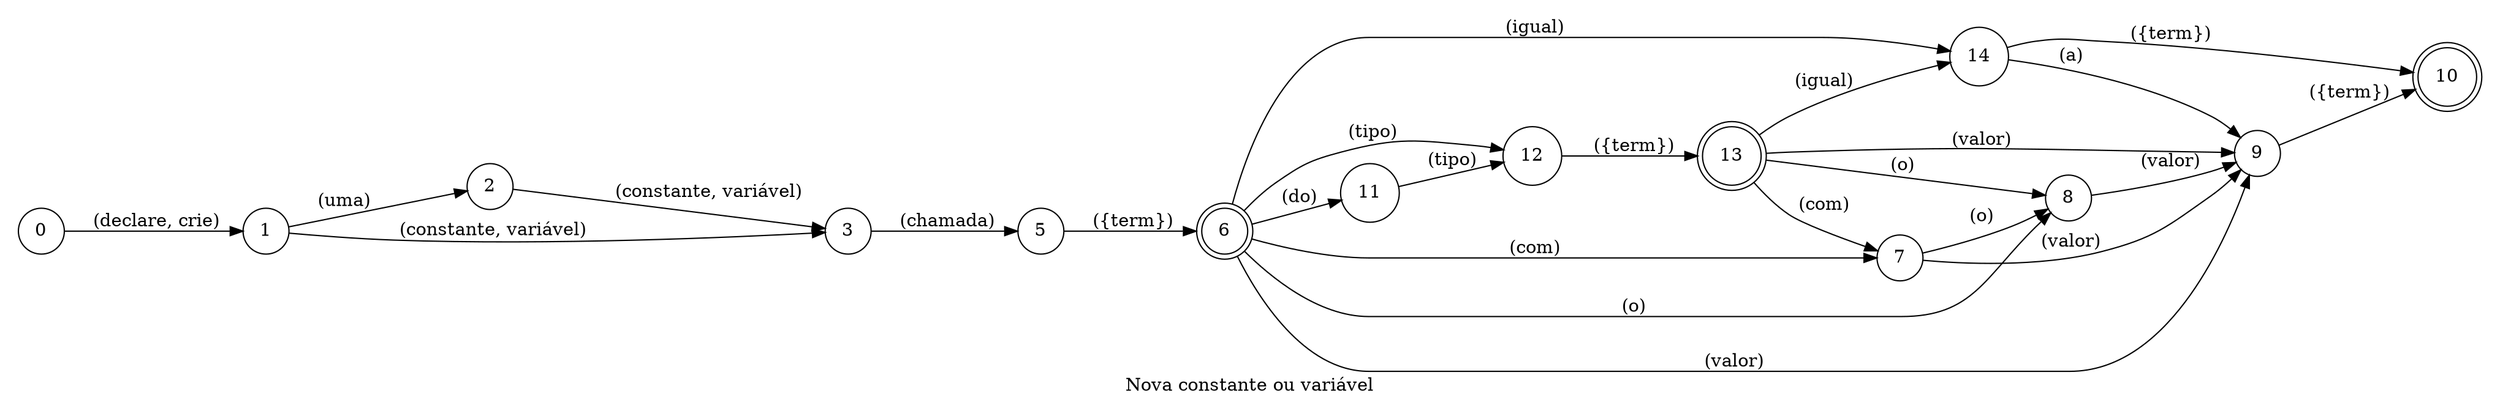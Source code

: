 digraph DeclareVariable {
    id="declare_variable";
    label="Nova constante ou variável";
    lang="pt-BR";
    langName="Portugês";
    pad="0.2";
    rankdir=LR;
    node[shape=doublecircle]; 6 13 10;
    node[shape=circle];

    0 -> 1 [label=" (declare, crie)"];
    1 -> 2 [label=" (uma)"];
    {1 2} -> 3 [label=" (constante, variável)", store=memType];
    3 -> 5 [label=" (chamada)"];
    5 -> 6 [label=" ({term})", store=name];
    6 -> 11 [label=" (do)"];
    {11 6} -> 12 [label=" (tipo)"];
    12 -> 13 [label=" ({term})", store=type];
    {6 13} -> 14 [label=" (igual)"];
    14 -> 9 [label=" (a)"];
    {13 6} -> 7 [label=" (com)"];
    {6 13 7} -> 8 [label=" (o)"];
    {8 6 13 7} -> 9 [label=" (valor)"];
    {9 14} -> 10 [label=" ({term})", store=value];

    title="Nova constante ou variável";
    desc="Declara uma nova constante ou variável na linha atual";
}
